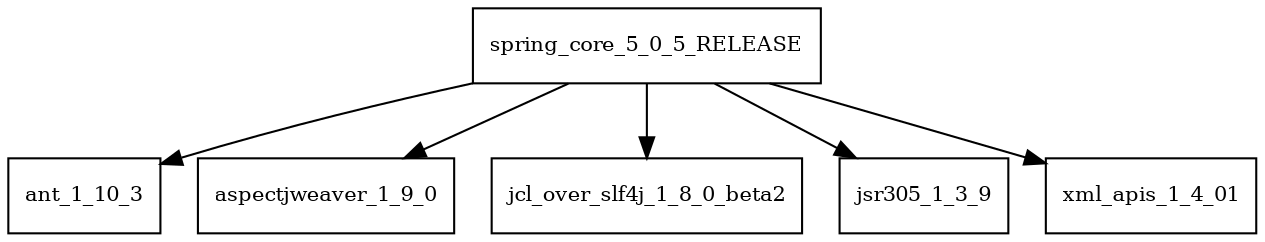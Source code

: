 digraph spring_core_5_0_5_RELEASE_dependencies {
  node [shape = box, fontsize=10.0];
  spring_core_5_0_5_RELEASE -> ant_1_10_3;
  spring_core_5_0_5_RELEASE -> aspectjweaver_1_9_0;
  spring_core_5_0_5_RELEASE -> jcl_over_slf4j_1_8_0_beta2;
  spring_core_5_0_5_RELEASE -> jsr305_1_3_9;
  spring_core_5_0_5_RELEASE -> xml_apis_1_4_01;
}
